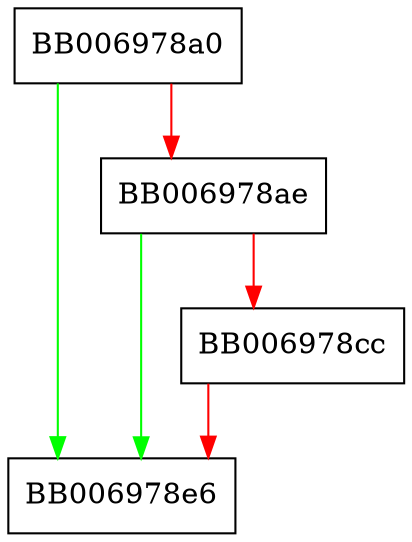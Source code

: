 digraph aes192ccm_newctx {
  node [shape="box"];
  graph [splines=ortho];
  BB006978a0 -> BB006978e6 [color="green"];
  BB006978a0 -> BB006978ae [color="red"];
  BB006978ae -> BB006978e6 [color="green"];
  BB006978ae -> BB006978cc [color="red"];
  BB006978cc -> BB006978e6 [color="red"];
}
